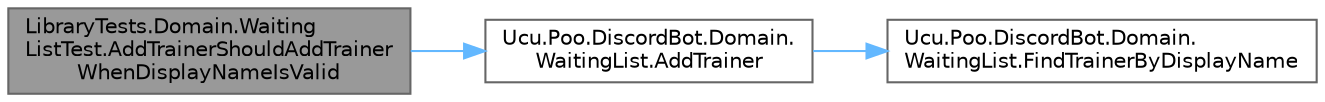 digraph "LibraryTests.Domain.WaitingListTest.AddTrainerShouldAddTrainerWhenDisplayNameIsValid"
{
 // INTERACTIVE_SVG=YES
 // LATEX_PDF_SIZE
  bgcolor="transparent";
  edge [fontname=Helvetica,fontsize=10,labelfontname=Helvetica,labelfontsize=10];
  node [fontname=Helvetica,fontsize=10,shape=box,height=0.2,width=0.4];
  rankdir="LR";
  Node1 [id="Node000001",label="LibraryTests.Domain.Waiting\lListTest.AddTrainerShouldAddTrainer\lWhenDisplayNameIsValid",height=0.2,width=0.4,color="gray40", fillcolor="grey60", style="filled", fontcolor="black",tooltip="Verifica que un entrenador se agregue correctamente si el nombre es válido."];
  Node1 -> Node2 [id="edge1_Node000001_Node000002",color="steelblue1",style="solid",tooltip=" "];
  Node2 [id="Node000002",label="Ucu.Poo.DiscordBot.Domain.\lWaitingList.AddTrainer",height=0.2,width=0.4,color="grey40", fillcolor="white", style="filled",URL="$classUcu_1_1Poo_1_1DiscordBot_1_1Domain_1_1WaitingList.html#ae678a5933c810f3bf198ba5fdf22509b",tooltip="Agrega un jugador a la lista de espera."];
  Node2 -> Node3 [id="edge2_Node000002_Node000003",color="steelblue1",style="solid",tooltip=" "];
  Node3 [id="Node000003",label="Ucu.Poo.DiscordBot.Domain.\lWaitingList.FindTrainerByDisplayName",height=0.2,width=0.4,color="grey40", fillcolor="white", style="filled",URL="$classUcu_1_1Poo_1_1DiscordBot_1_1Domain_1_1WaitingList.html#acc2e4a01aae29f639187155b8cb61cc2",tooltip="Busca un jugador por el nombre de usuario de Discord en el servidor del bot."];
}
